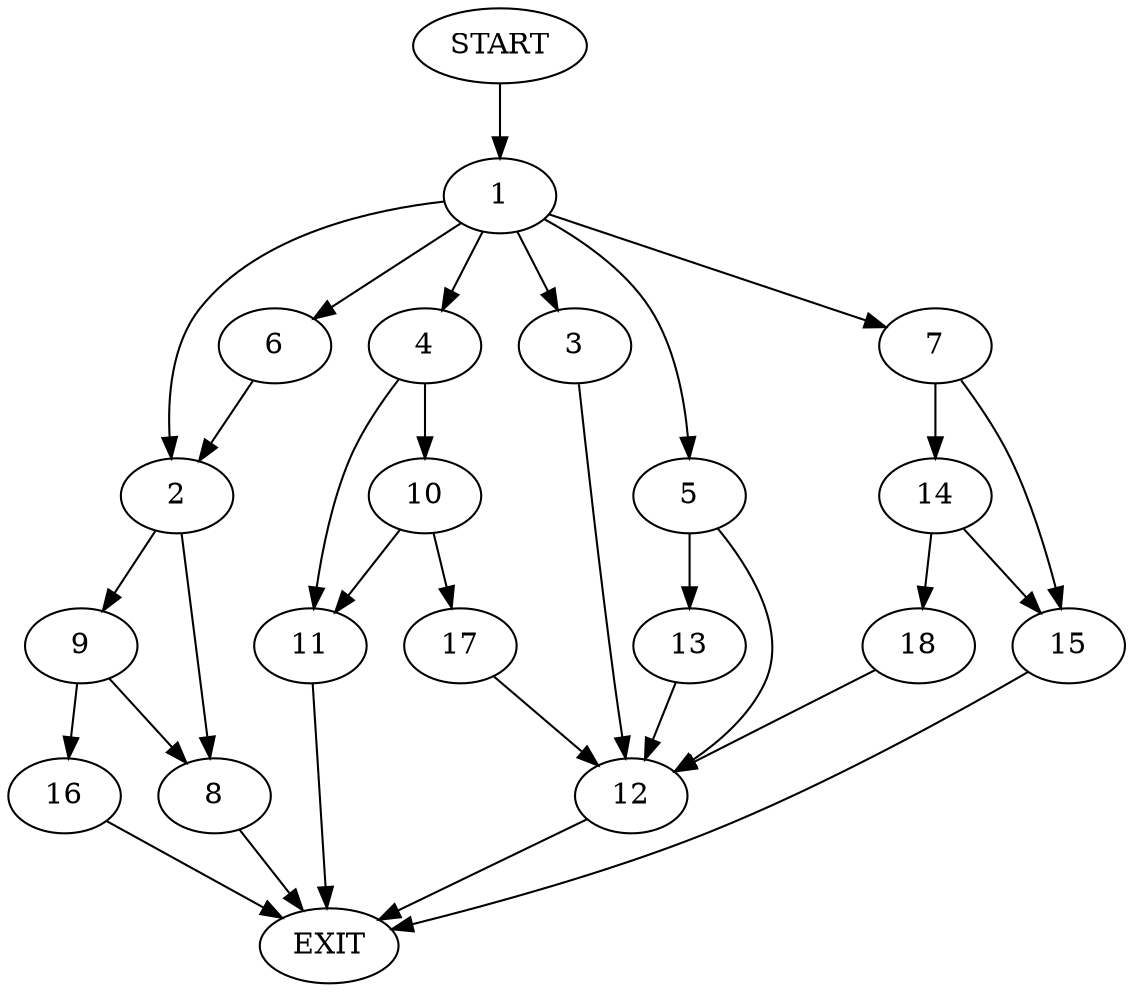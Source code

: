 digraph {
0 [label="START"]
19 [label="EXIT"]
0 -> 1
1 -> 2
1 -> 3
1 -> 4
1 -> 5
1 -> 6
1 -> 7
2 -> 8
2 -> 9
4 -> 10
4 -> 11
3 -> 12
5 -> 12
5 -> 13
6 -> 2
7 -> 14
7 -> 15
9 -> 8
9 -> 16
8 -> 19
16 -> 19
11 -> 19
10 -> 17
10 -> 11
17 -> 12
12 -> 19
14 -> 18
14 -> 15
15 -> 19
18 -> 12
13 -> 12
}
